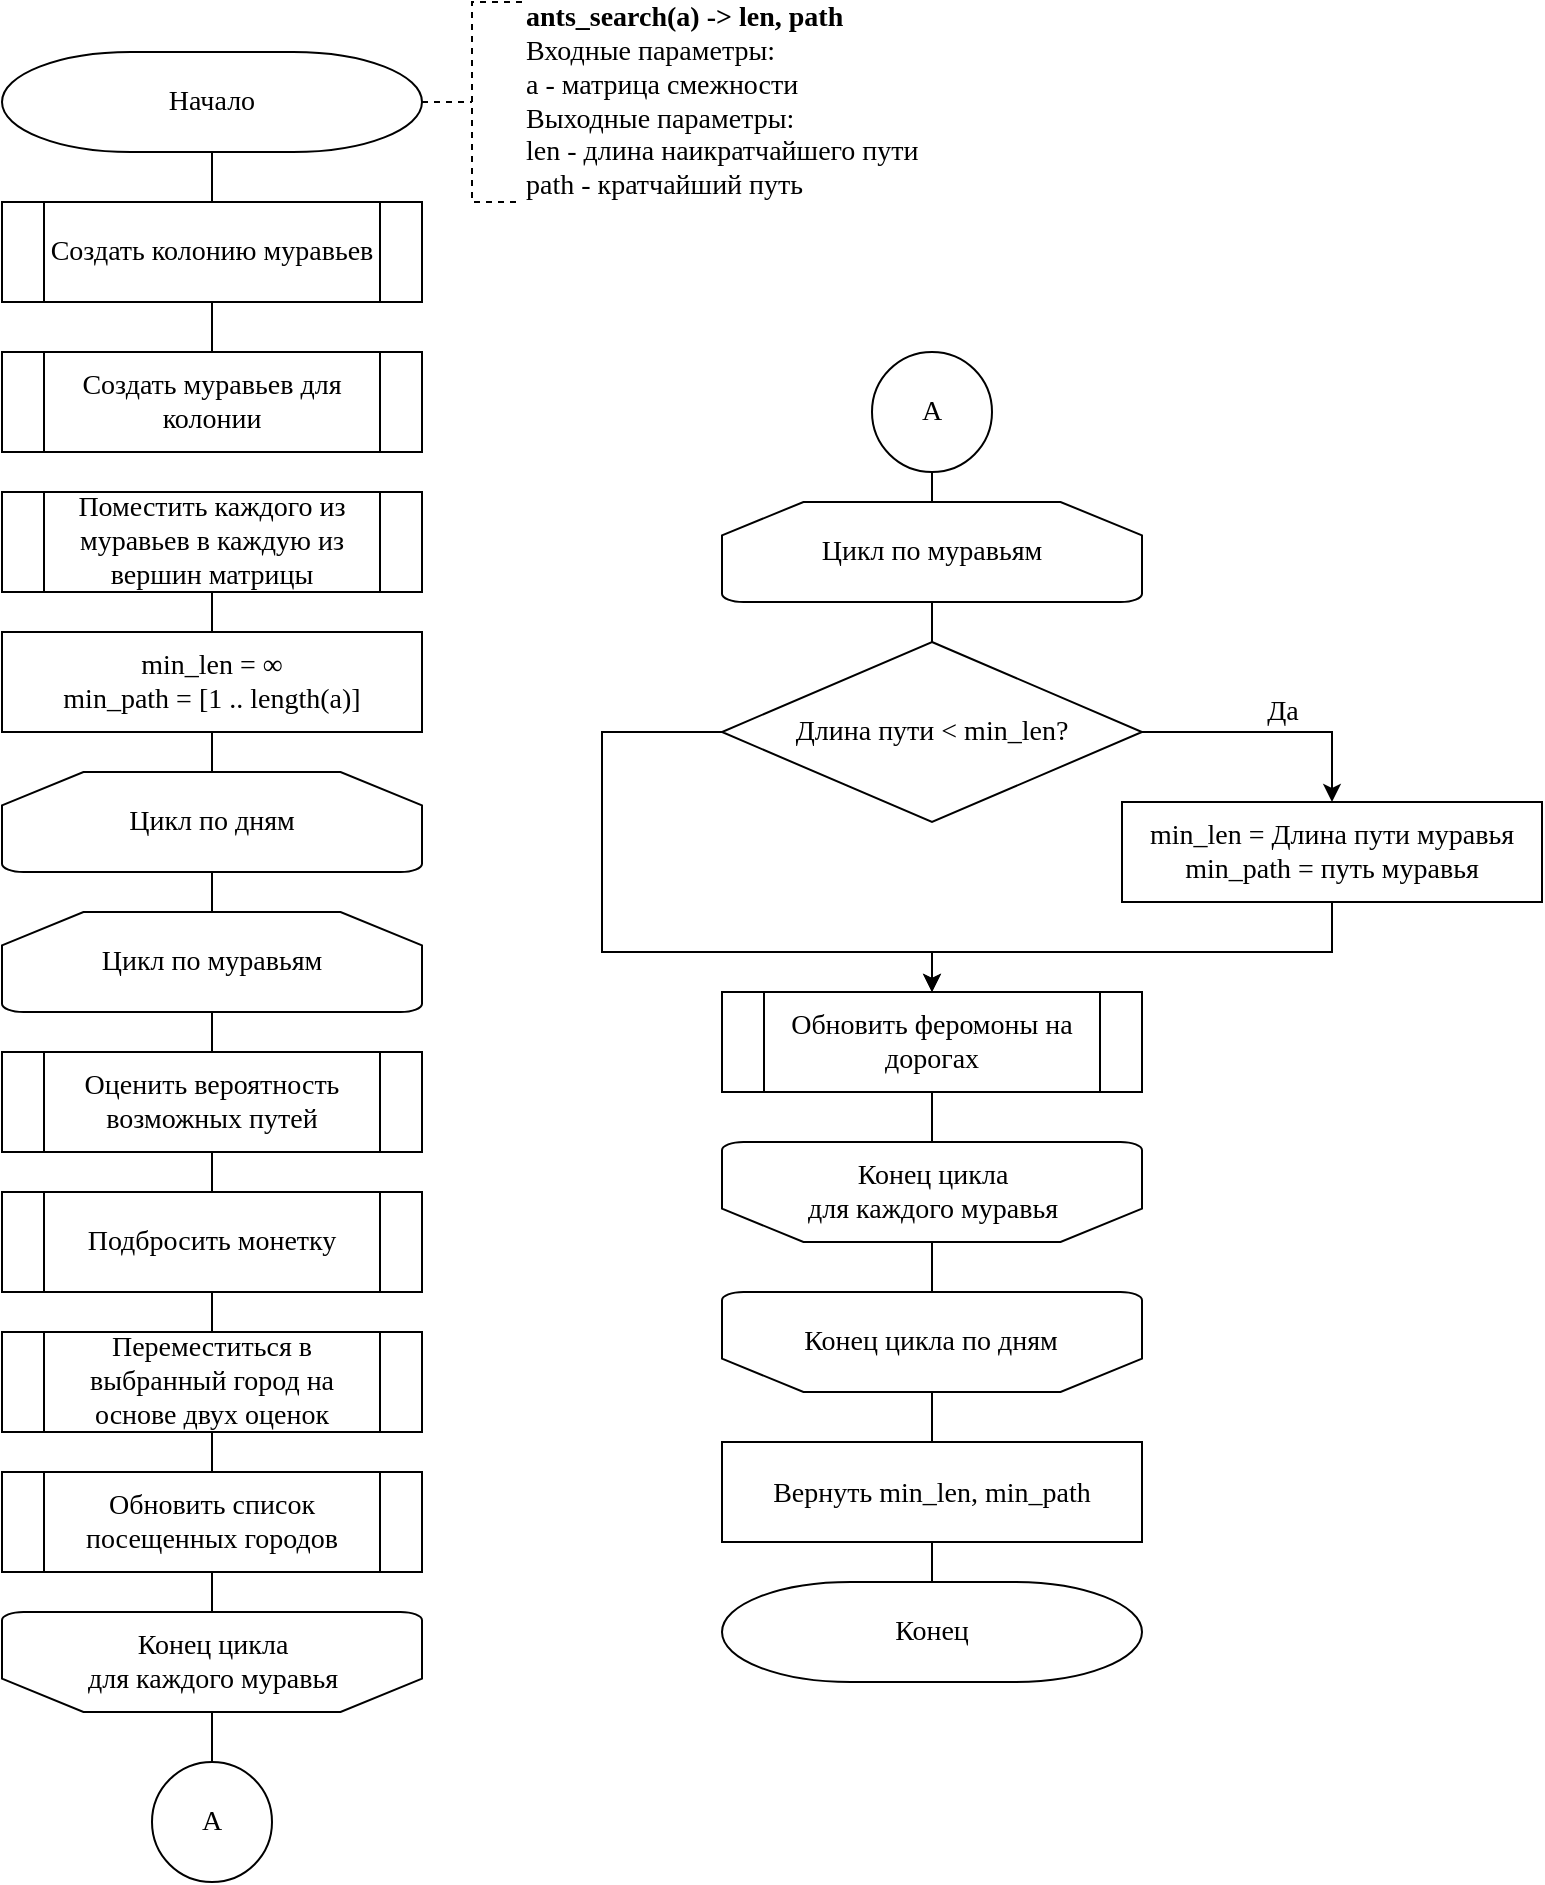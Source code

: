 <mxfile version="13.0.3" type="device"><diagram id="C5RBs43oDa-KdzZeNtuy" name="Page-1"><mxGraphModel dx="1334" dy="816" grid="1" gridSize="10" guides="1" tooltips="1" connect="1" arrows="1" fold="1" page="1" pageScale="1" pageWidth="827" pageHeight="1169" math="0" shadow="0"><root><mxCell id="WIyWlLk6GJQsqaUBKTNV-0"/><mxCell id="WIyWlLk6GJQsqaUBKTNV-1" parent="WIyWlLk6GJQsqaUBKTNV-0"/><mxCell id="lfVRc_q1ADaaDRNuWRkY-4" style="edgeStyle=orthogonalEdgeStyle;rounded=0;orthogonalLoop=1;jettySize=auto;html=1;exitX=0.5;exitY=1;exitDx=0;exitDy=0;exitPerimeter=0;entryX=0.5;entryY=0;entryDx=0;entryDy=0;fontFamily=Times New Roman;fontSize=14;endArrow=none;endFill=0;" edge="1" parent="WIyWlLk6GJQsqaUBKTNV-1" source="lfVRc_q1ADaaDRNuWRkY-0" target="lfVRc_q1ADaaDRNuWRkY-3"><mxGeometry relative="1" as="geometry"/></mxCell><mxCell id="lfVRc_q1ADaaDRNuWRkY-0" value="Начало" style="strokeWidth=1;html=1;shape=mxgraph.flowchart.terminator;whiteSpace=wrap;fontSize=14;fontFamily=Times New Roman;" vertex="1" parent="WIyWlLk6GJQsqaUBKTNV-1"><mxGeometry x="40" y="35" width="210" height="50" as="geometry"/></mxCell><mxCell id="lfVRc_q1ADaaDRNuWRkY-43" style="edgeStyle=orthogonalEdgeStyle;rounded=0;orthogonalLoop=1;jettySize=auto;html=1;exitX=0.5;exitY=0;exitDx=0;exitDy=0;exitPerimeter=0;entryX=0.5;entryY=1;entryDx=0;entryDy=0;endArrow=none;endFill=0;fontFamily=Times New Roman;fontSize=14;" edge="1" parent="WIyWlLk6GJQsqaUBKTNV-1" source="lfVRc_q1ADaaDRNuWRkY-1" target="lfVRc_q1ADaaDRNuWRkY-41"><mxGeometry relative="1" as="geometry"/></mxCell><mxCell id="lfVRc_q1ADaaDRNuWRkY-1" value="Конец" style="strokeWidth=1;html=1;shape=mxgraph.flowchart.terminator;whiteSpace=wrap;fontSize=14;fontFamily=Times New Roman;" vertex="1" parent="WIyWlLk6GJQsqaUBKTNV-1"><mxGeometry x="400" y="800" width="210" height="50" as="geometry"/></mxCell><mxCell id="lfVRc_q1ADaaDRNuWRkY-2" value="&lt;b style=&quot;font-size: 14px&quot;&gt;ants_search(a) -&amp;gt; len, path&lt;/b&gt;&lt;br style=&quot;font-size: 14px&quot;&gt;Входные параметры:&lt;br style=&quot;font-size: 14px&quot;&gt;a - матрица смежности&lt;br style=&quot;font-size: 14px&quot;&gt;Выходные параметры:&lt;br style=&quot;font-size: 14px&quot;&gt;len - длина наикратчайшего пути&lt;br style=&quot;font-size: 14px&quot;&gt;path - кратчайший путь" style="strokeWidth=1;html=1;shape=mxgraph.flowchart.annotation_2;align=left;labelPosition=right;pointerEvents=1;dashed=1;fontSize=14;fontFamily=Times New Roman;" vertex="1" parent="WIyWlLk6GJQsqaUBKTNV-1"><mxGeometry x="250" y="10" width="50" height="100" as="geometry"/></mxCell><mxCell id="lfVRc_q1ADaaDRNuWRkY-6" style="edgeStyle=orthogonalEdgeStyle;rounded=0;orthogonalLoop=1;jettySize=auto;html=1;exitX=0.5;exitY=1;exitDx=0;exitDy=0;entryX=0.5;entryY=0;entryDx=0;entryDy=0;endArrow=none;endFill=0;fontFamily=Times New Roman;fontSize=14;" edge="1" parent="WIyWlLk6GJQsqaUBKTNV-1" source="lfVRc_q1ADaaDRNuWRkY-3" target="lfVRc_q1ADaaDRNuWRkY-5"><mxGeometry relative="1" as="geometry"/></mxCell><mxCell id="lfVRc_q1ADaaDRNuWRkY-3" value="Создать колонию муравьев" style="shape=process;whiteSpace=wrap;html=1;backgroundOutline=1;fontSize=14;fontFamily=Times New Roman;" vertex="1" parent="WIyWlLk6GJQsqaUBKTNV-1"><mxGeometry x="40" y="110" width="210" height="50" as="geometry"/></mxCell><mxCell id="lfVRc_q1ADaaDRNuWRkY-5" value="Создать муравьев для колонии" style="shape=process;whiteSpace=wrap;html=1;backgroundOutline=1;fontSize=14;fontFamily=Times New Roman;" vertex="1" parent="WIyWlLk6GJQsqaUBKTNV-1"><mxGeometry x="40" y="185" width="210" height="50" as="geometry"/></mxCell><mxCell id="lfVRc_q1ADaaDRNuWRkY-15" style="edgeStyle=orthogonalEdgeStyle;rounded=0;orthogonalLoop=1;jettySize=auto;html=1;exitX=0.5;exitY=1;exitDx=0;exitDy=0;exitPerimeter=0;entryX=0.5;entryY=0;entryDx=0;entryDy=0;endArrow=none;endFill=0;fontFamily=Times New Roman;fontSize=14;" edge="1" parent="WIyWlLk6GJQsqaUBKTNV-1" source="lfVRc_q1ADaaDRNuWRkY-7" target="lfVRc_q1ADaaDRNuWRkY-8"><mxGeometry relative="1" as="geometry"/></mxCell><mxCell id="lfVRc_q1ADaaDRNuWRkY-25" style="edgeStyle=orthogonalEdgeStyle;rounded=0;orthogonalLoop=1;jettySize=auto;html=1;exitX=0.5;exitY=0;exitDx=0;exitDy=0;exitPerimeter=0;entryX=0.5;entryY=1;entryDx=0;entryDy=0;entryPerimeter=0;endArrow=none;endFill=0;fontFamily=Times New Roman;fontSize=14;" edge="1" parent="WIyWlLk6GJQsqaUBKTNV-1" source="lfVRc_q1ADaaDRNuWRkY-7" target="lfVRc_q1ADaaDRNuWRkY-23"><mxGeometry relative="1" as="geometry"/></mxCell><mxCell id="lfVRc_q1ADaaDRNuWRkY-7" value="Цикл по муравьям" style="strokeWidth=1;html=1;shape=mxgraph.flowchart.loop_limit;whiteSpace=wrap;fontSize=14;fontFamily=Times New Roman;" vertex="1" parent="WIyWlLk6GJQsqaUBKTNV-1"><mxGeometry x="40" y="465" width="210" height="50" as="geometry"/></mxCell><mxCell id="lfVRc_q1ADaaDRNuWRkY-8" value="Оценить вероятность возможных путей" style="shape=process;whiteSpace=wrap;html=1;backgroundOutline=1;fontSize=14;fontFamily=Times New Roman;" vertex="1" parent="WIyWlLk6GJQsqaUBKTNV-1"><mxGeometry x="40" y="535" width="210" height="50" as="geometry"/></mxCell><mxCell id="lfVRc_q1ADaaDRNuWRkY-9" value="Поместить каждого из муравьев в каждую из вершин матрицы" style="shape=process;whiteSpace=wrap;html=1;backgroundOutline=1;fontSize=14;fontFamily=Times New Roman;" vertex="1" parent="WIyWlLk6GJQsqaUBKTNV-1"><mxGeometry x="40" y="255" width="210" height="50" as="geometry"/></mxCell><mxCell id="lfVRc_q1ADaaDRNuWRkY-16" style="edgeStyle=orthogonalEdgeStyle;rounded=0;orthogonalLoop=1;jettySize=auto;html=1;exitX=0.5;exitY=0;exitDx=0;exitDy=0;entryX=0.5;entryY=1;entryDx=0;entryDy=0;endArrow=none;endFill=0;fontFamily=Times New Roman;fontSize=14;" edge="1" parent="WIyWlLk6GJQsqaUBKTNV-1" source="lfVRc_q1ADaaDRNuWRkY-10" target="lfVRc_q1ADaaDRNuWRkY-8"><mxGeometry relative="1" as="geometry"/></mxCell><mxCell id="lfVRc_q1ADaaDRNuWRkY-10" value="Подбросить монетку" style="shape=process;whiteSpace=wrap;html=1;backgroundOutline=1;fontSize=14;fontFamily=Times New Roman;" vertex="1" parent="WIyWlLk6GJQsqaUBKTNV-1"><mxGeometry x="40" y="605" width="210" height="50" as="geometry"/></mxCell><mxCell id="lfVRc_q1ADaaDRNuWRkY-17" style="edgeStyle=orthogonalEdgeStyle;rounded=0;orthogonalLoop=1;jettySize=auto;html=1;exitX=0.5;exitY=0;exitDx=0;exitDy=0;entryX=0.5;entryY=1;entryDx=0;entryDy=0;endArrow=none;endFill=0;fontFamily=Times New Roman;fontSize=14;" edge="1" parent="WIyWlLk6GJQsqaUBKTNV-1" source="lfVRc_q1ADaaDRNuWRkY-11" target="lfVRc_q1ADaaDRNuWRkY-10"><mxGeometry relative="1" as="geometry"/></mxCell><mxCell id="lfVRc_q1ADaaDRNuWRkY-11" value="Переместиться в выбранный город на основе двух оценок" style="shape=process;whiteSpace=wrap;html=1;backgroundOutline=1;fontSize=14;fontFamily=Times New Roman;" vertex="1" parent="WIyWlLk6GJQsqaUBKTNV-1"><mxGeometry x="40" y="675" width="210" height="50" as="geometry"/></mxCell><mxCell id="lfVRc_q1ADaaDRNuWRkY-18" style="edgeStyle=orthogonalEdgeStyle;rounded=0;orthogonalLoop=1;jettySize=auto;html=1;exitX=0.5;exitY=0;exitDx=0;exitDy=0;entryX=0.5;entryY=1;entryDx=0;entryDy=0;endArrow=none;endFill=0;fontFamily=Times New Roman;fontSize=14;" edge="1" parent="WIyWlLk6GJQsqaUBKTNV-1" source="lfVRc_q1ADaaDRNuWRkY-12" target="lfVRc_q1ADaaDRNuWRkY-11"><mxGeometry relative="1" as="geometry"/></mxCell><mxCell id="lfVRc_q1ADaaDRNuWRkY-19" style="edgeStyle=orthogonalEdgeStyle;rounded=0;orthogonalLoop=1;jettySize=auto;html=1;exitX=0.5;exitY=1;exitDx=0;exitDy=0;entryX=0.5;entryY=1;entryDx=0;entryDy=0;entryPerimeter=0;endArrow=none;endFill=0;fontFamily=Times New Roman;fontSize=14;" edge="1" parent="WIyWlLk6GJQsqaUBKTNV-1" source="lfVRc_q1ADaaDRNuWRkY-12" target="lfVRc_q1ADaaDRNuWRkY-13"><mxGeometry relative="1" as="geometry"/></mxCell><mxCell id="lfVRc_q1ADaaDRNuWRkY-12" value="Обновить список посещенных городов" style="shape=process;whiteSpace=wrap;html=1;backgroundOutline=1;fontSize=14;fontFamily=Times New Roman;" vertex="1" parent="WIyWlLk6GJQsqaUBKTNV-1"><mxGeometry x="40" y="745" width="210" height="50" as="geometry"/></mxCell><mxCell id="lfVRc_q1ADaaDRNuWRkY-13" value="" style="strokeWidth=1;html=1;shape=mxgraph.flowchart.loop_limit;whiteSpace=wrap;fontSize=14;fontFamily=Times New Roman;rotation=-180;" vertex="1" parent="WIyWlLk6GJQsqaUBKTNV-1"><mxGeometry x="40" y="815" width="210" height="50" as="geometry"/></mxCell><mxCell id="lfVRc_q1ADaaDRNuWRkY-14" value="Конец цикла &lt;br&gt;для каждого муравья" style="text;html=1;align=center;verticalAlign=middle;resizable=0;points=[];autosize=1;fontSize=14;fontFamily=Times New Roman;" vertex="1" parent="WIyWlLk6GJQsqaUBKTNV-1"><mxGeometry x="75" y="820" width="140" height="40" as="geometry"/></mxCell><mxCell id="lfVRc_q1ADaaDRNuWRkY-22" style="edgeStyle=orthogonalEdgeStyle;rounded=0;orthogonalLoop=1;jettySize=auto;html=1;exitX=0.5;exitY=0;exitDx=0;exitDy=0;entryX=0.5;entryY=1;entryDx=0;entryDy=0;endArrow=none;endFill=0;fontFamily=Times New Roman;fontSize=14;" edge="1" parent="WIyWlLk6GJQsqaUBKTNV-1" source="lfVRc_q1ADaaDRNuWRkY-21" target="lfVRc_q1ADaaDRNuWRkY-9"><mxGeometry relative="1" as="geometry"/></mxCell><mxCell id="lfVRc_q1ADaaDRNuWRkY-21" value="min_len =&amp;nbsp;&lt;span style=&quot;text-align: left ; background-color: rgb(255 , 255 , 255)&quot;&gt;∞&lt;br&gt;min_path = [1 .. length(a)]&lt;br&gt;&lt;/span&gt;" style="rounded=0;whiteSpace=wrap;html=1;fontFamily=Times New Roman;fontSize=14;" vertex="1" parent="WIyWlLk6GJQsqaUBKTNV-1"><mxGeometry x="40" y="325" width="210" height="50" as="geometry"/></mxCell><mxCell id="lfVRc_q1ADaaDRNuWRkY-24" style="edgeStyle=orthogonalEdgeStyle;rounded=0;orthogonalLoop=1;jettySize=auto;html=1;exitX=0.5;exitY=0;exitDx=0;exitDy=0;exitPerimeter=0;entryX=0.5;entryY=1;entryDx=0;entryDy=0;endArrow=none;endFill=0;fontFamily=Times New Roman;fontSize=14;" edge="1" parent="WIyWlLk6GJQsqaUBKTNV-1" source="lfVRc_q1ADaaDRNuWRkY-23" target="lfVRc_q1ADaaDRNuWRkY-21"><mxGeometry relative="1" as="geometry"/></mxCell><mxCell id="lfVRc_q1ADaaDRNuWRkY-23" value="Цикл по дням" style="strokeWidth=1;html=1;shape=mxgraph.flowchart.loop_limit;whiteSpace=wrap;fontSize=14;fontFamily=Times New Roman;" vertex="1" parent="WIyWlLk6GJQsqaUBKTNV-1"><mxGeometry x="40" y="395" width="210" height="50" as="geometry"/></mxCell><mxCell id="lfVRc_q1ADaaDRNuWRkY-26" value="Цикл по муравьям" style="strokeWidth=1;html=1;shape=mxgraph.flowchart.loop_limit;whiteSpace=wrap;fontSize=14;fontFamily=Times New Roman;" vertex="1" parent="WIyWlLk6GJQsqaUBKTNV-1"><mxGeometry x="400" y="260" width="210" height="50" as="geometry"/></mxCell><mxCell id="lfVRc_q1ADaaDRNuWRkY-36" style="edgeStyle=orthogonalEdgeStyle;rounded=0;orthogonalLoop=1;jettySize=auto;html=1;exitX=0.5;exitY=0;exitDx=0;exitDy=0;exitPerimeter=0;entryX=0.5;entryY=1;entryDx=0;entryDy=0;entryPerimeter=0;endArrow=none;endFill=0;fontFamily=Times New Roman;fontSize=14;" edge="1" parent="WIyWlLk6GJQsqaUBKTNV-1" source="lfVRc_q1ADaaDRNuWRkY-28" target="lfVRc_q1ADaaDRNuWRkY-26"><mxGeometry relative="1" as="geometry"/></mxCell><mxCell id="lfVRc_q1ADaaDRNuWRkY-37" value="Да" style="edgeStyle=orthogonalEdgeStyle;rounded=0;orthogonalLoop=1;jettySize=auto;html=1;exitX=1;exitY=0.5;exitDx=0;exitDy=0;exitPerimeter=0;entryX=0.5;entryY=0;entryDx=0;entryDy=0;endArrow=classic;endFill=1;fontFamily=Times New Roman;fontSize=14;" edge="1" parent="WIyWlLk6GJQsqaUBKTNV-1" source="lfVRc_q1ADaaDRNuWRkY-28" target="lfVRc_q1ADaaDRNuWRkY-29"><mxGeometry x="0.077" y="10" relative="1" as="geometry"><mxPoint as="offset"/></mxGeometry></mxCell><mxCell id="lfVRc_q1ADaaDRNuWRkY-39" style="edgeStyle=orthogonalEdgeStyle;rounded=0;orthogonalLoop=1;jettySize=auto;html=1;exitX=0;exitY=0.5;exitDx=0;exitDy=0;exitPerimeter=0;endArrow=classic;endFill=1;fontFamily=Times New Roman;fontSize=14;" edge="1" parent="WIyWlLk6GJQsqaUBKTNV-1" source="lfVRc_q1ADaaDRNuWRkY-28" target="lfVRc_q1ADaaDRNuWRkY-30"><mxGeometry relative="1" as="geometry"><Array as="points"><mxPoint x="340" y="375"/><mxPoint x="340" y="485"/><mxPoint x="505" y="485"/></Array></mxGeometry></mxCell><mxCell id="lfVRc_q1ADaaDRNuWRkY-28" value="Длина пути &amp;lt; min_len?" style="strokeWidth=1;html=1;shape=mxgraph.flowchart.decision;whiteSpace=wrap;fontSize=14;fontFamily=Times New Roman;" vertex="1" parent="WIyWlLk6GJQsqaUBKTNV-1"><mxGeometry x="400" y="330" width="210" height="90" as="geometry"/></mxCell><mxCell id="lfVRc_q1ADaaDRNuWRkY-38" style="edgeStyle=orthogonalEdgeStyle;rounded=0;orthogonalLoop=1;jettySize=auto;html=1;exitX=0.5;exitY=1;exitDx=0;exitDy=0;entryX=0.5;entryY=0;entryDx=0;entryDy=0;endArrow=classic;endFill=1;fontFamily=Times New Roman;fontSize=14;" edge="1" parent="WIyWlLk6GJQsqaUBKTNV-1" source="lfVRc_q1ADaaDRNuWRkY-29" target="lfVRc_q1ADaaDRNuWRkY-30"><mxGeometry relative="1" as="geometry"><Array as="points"><mxPoint x="705" y="485"/><mxPoint x="505" y="485"/></Array></mxGeometry></mxCell><mxCell id="lfVRc_q1ADaaDRNuWRkY-29" value="min_len = Длина пути муравья&lt;span style=&quot;text-align: left ; background-color: rgb(255 , 255 , 255)&quot;&gt;&lt;br&gt;min_path = путь муравья&lt;br&gt;&lt;/span&gt;" style="rounded=0;whiteSpace=wrap;html=1;fontFamily=Times New Roman;fontSize=14;" vertex="1" parent="WIyWlLk6GJQsqaUBKTNV-1"><mxGeometry x="600" y="410" width="210" height="50" as="geometry"/></mxCell><mxCell id="lfVRc_q1ADaaDRNuWRkY-63" style="edgeStyle=orthogonalEdgeStyle;rounded=0;orthogonalLoop=1;jettySize=auto;html=1;exitX=0.5;exitY=1;exitDx=0;exitDy=0;entryX=0.5;entryY=1;entryDx=0;entryDy=0;entryPerimeter=0;endArrow=none;endFill=0;fontFamily=Times New Roman;fontSize=14;" edge="1" parent="WIyWlLk6GJQsqaUBKTNV-1" source="lfVRc_q1ADaaDRNuWRkY-30" target="lfVRc_q1ADaaDRNuWRkY-49"><mxGeometry relative="1" as="geometry"/></mxCell><mxCell id="lfVRc_q1ADaaDRNuWRkY-30" value="Обновить феромоны на дорогах" style="shape=process;whiteSpace=wrap;html=1;backgroundOutline=1;fontSize=14;fontFamily=Times New Roman;" vertex="1" parent="WIyWlLk6GJQsqaUBKTNV-1"><mxGeometry x="400" y="505" width="210" height="50" as="geometry"/></mxCell><mxCell id="lfVRc_q1ADaaDRNuWRkY-33" style="edgeStyle=orthogonalEdgeStyle;rounded=0;orthogonalLoop=1;jettySize=auto;html=1;exitX=0.5;exitY=0;exitDx=0;exitDy=0;entryX=0.5;entryY=0;entryDx=0;entryDy=0;entryPerimeter=0;endArrow=none;endFill=0;fontFamily=Times New Roman;fontSize=14;" edge="1" parent="WIyWlLk6GJQsqaUBKTNV-1" source="lfVRc_q1ADaaDRNuWRkY-31" target="lfVRc_q1ADaaDRNuWRkY-13"><mxGeometry relative="1" as="geometry"/></mxCell><mxCell id="lfVRc_q1ADaaDRNuWRkY-31" value="А" style="ellipse;whiteSpace=wrap;html=1;aspect=fixed;fontFamily=Times New Roman;fontSize=14;" vertex="1" parent="WIyWlLk6GJQsqaUBKTNV-1"><mxGeometry x="115" y="890" width="60" height="60" as="geometry"/></mxCell><mxCell id="lfVRc_q1ADaaDRNuWRkY-35" style="edgeStyle=orthogonalEdgeStyle;rounded=0;orthogonalLoop=1;jettySize=auto;html=1;exitX=0.5;exitY=1;exitDx=0;exitDy=0;endArrow=none;endFill=0;fontFamily=Times New Roman;fontSize=14;entryX=0.5;entryY=0;entryDx=0;entryDy=0;entryPerimeter=0;" edge="1" parent="WIyWlLk6GJQsqaUBKTNV-1" source="lfVRc_q1ADaaDRNuWRkY-34" target="lfVRc_q1ADaaDRNuWRkY-26"><mxGeometry relative="1" as="geometry"><mxPoint x="505" y="255" as="targetPoint"/></mxGeometry></mxCell><mxCell id="lfVRc_q1ADaaDRNuWRkY-34" value="А" style="ellipse;whiteSpace=wrap;html=1;aspect=fixed;fontFamily=Times New Roman;fontSize=14;" vertex="1" parent="WIyWlLk6GJQsqaUBKTNV-1"><mxGeometry x="475" y="185" width="60" height="60" as="geometry"/></mxCell><mxCell id="lfVRc_q1ADaaDRNuWRkY-41" value="&lt;span style=&quot;font-size: 14px ; text-align: left ; background-color: rgb(255 , 255 , 255)&quot;&gt;&lt;font face=&quot;Times New Roman&quot;&gt;Вернуть min_len, min_path&lt;/font&gt;&lt;br&gt;&lt;/span&gt;" style="rounded=0;whiteSpace=wrap;html=1;strokeWidth=1;" vertex="1" parent="WIyWlLk6GJQsqaUBKTNV-1"><mxGeometry x="400" y="730" width="210" height="50" as="geometry"/></mxCell><mxCell id="lfVRc_q1ADaaDRNuWRkY-48" style="edgeStyle=orthogonalEdgeStyle;rounded=0;orthogonalLoop=1;jettySize=auto;html=1;exitX=0.5;exitY=0;exitDx=0;exitDy=0;exitPerimeter=0;entryX=0.5;entryY=0;entryDx=0;entryDy=0;endArrow=none;endFill=0;fontFamily=Times New Roman;fontSize=14;" edge="1" parent="WIyWlLk6GJQsqaUBKTNV-1" source="lfVRc_q1ADaaDRNuWRkY-44" target="lfVRc_q1ADaaDRNuWRkY-41"><mxGeometry relative="1" as="geometry"/></mxCell><mxCell id="lfVRc_q1ADaaDRNuWRkY-64" style="edgeStyle=orthogonalEdgeStyle;rounded=0;orthogonalLoop=1;jettySize=auto;html=1;exitX=0.5;exitY=1;exitDx=0;exitDy=0;exitPerimeter=0;entryX=0.5;entryY=0;entryDx=0;entryDy=0;entryPerimeter=0;endArrow=none;endFill=0;fontFamily=Times New Roman;fontSize=14;" edge="1" parent="WIyWlLk6GJQsqaUBKTNV-1" source="lfVRc_q1ADaaDRNuWRkY-44" target="lfVRc_q1ADaaDRNuWRkY-49"><mxGeometry relative="1" as="geometry"/></mxCell><mxCell id="lfVRc_q1ADaaDRNuWRkY-44" value="" style="strokeWidth=1;html=1;shape=mxgraph.flowchart.loop_limit;whiteSpace=wrap;fontSize=14;fontFamily=Times New Roman;rotation=-180;" vertex="1" parent="WIyWlLk6GJQsqaUBKTNV-1"><mxGeometry x="400" y="655" width="210" height="50" as="geometry"/></mxCell><mxCell id="lfVRc_q1ADaaDRNuWRkY-46" value="Конец цикла по дням" style="text;html=1;align=center;verticalAlign=middle;resizable=0;points=[];autosize=1;fontSize=14;fontFamily=Times New Roman;" vertex="1" parent="WIyWlLk6GJQsqaUBKTNV-1"><mxGeometry x="434" y="670" width="140" height="20" as="geometry"/></mxCell><mxCell id="lfVRc_q1ADaaDRNuWRkY-49" value="" style="strokeWidth=1;html=1;shape=mxgraph.flowchart.loop_limit;whiteSpace=wrap;fontSize=14;fontFamily=Times New Roman;rotation=-180;" vertex="1" parent="WIyWlLk6GJQsqaUBKTNV-1"><mxGeometry x="400" y="580" width="210" height="50" as="geometry"/></mxCell><mxCell id="lfVRc_q1ADaaDRNuWRkY-50" value="Конец цикла &lt;br&gt;для каждого муравья" style="text;html=1;align=center;verticalAlign=middle;resizable=0;points=[];autosize=1;fontSize=14;fontFamily=Times New Roman;" vertex="1" parent="WIyWlLk6GJQsqaUBKTNV-1"><mxGeometry x="435" y="585" width="140" height="40" as="geometry"/></mxCell></root></mxGraphModel></diagram></mxfile>